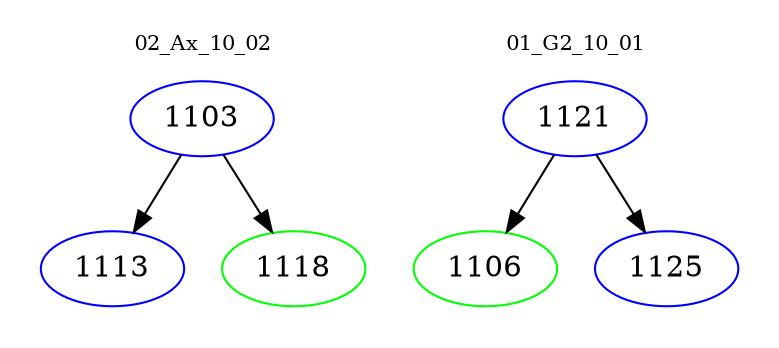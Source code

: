 digraph{
subgraph cluster_0 {
color = white
label = "02_Ax_10_02";
fontsize=10;
T0_1103 [label="1103", color="blue"]
T0_1103 -> T0_1113 [color="black"]
T0_1113 [label="1113", color="blue"]
T0_1103 -> T0_1118 [color="black"]
T0_1118 [label="1118", color="green"]
}
subgraph cluster_1 {
color = white
label = "01_G2_10_01";
fontsize=10;
T1_1121 [label="1121", color="blue"]
T1_1121 -> T1_1106 [color="black"]
T1_1106 [label="1106", color="green"]
T1_1121 -> T1_1125 [color="black"]
T1_1125 [label="1125", color="blue"]
}
}
